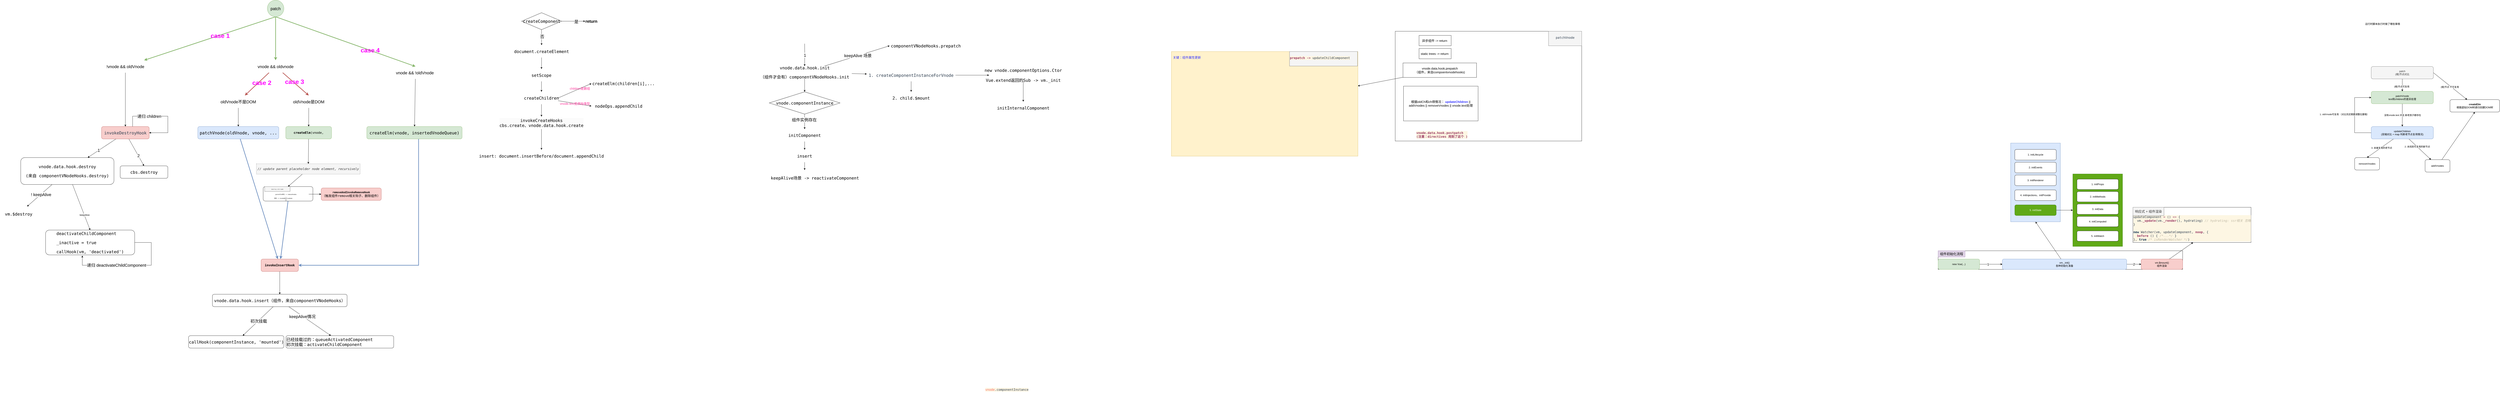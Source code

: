 <mxfile version="20.8.13" type="github">
  <diagram id="CYfjbphqx9tA-r45BFys" name="第 1 页">
    <mxGraphModel dx="8685" dy="4303" grid="1" gridSize="10" guides="1" tooltips="1" connect="1" arrows="1" fold="1" page="1" pageScale="1" pageWidth="827" pageHeight="1169" math="0" shadow="0">
      <root>
        <mxCell id="0" />
        <mxCell id="1" parent="0" />
        <mxCell id="IgrU8c0RmBnP60wYQgWF-72" value="" style="rounded=0;whiteSpace=wrap;html=1;labelBackgroundColor=none;fontSize=16;" parent="1" vertex="1">
          <mxGeometry x="1910" y="-2180" width="1180" height="90" as="geometry" />
        </mxCell>
        <mxCell id="-97AYH8ZoUTmS3safVxG-1" value="运行时脚本执行时做了哪些事情" style="text;html=1;strokeColor=none;fillColor=none;align=center;verticalAlign=middle;whiteSpace=wrap;rounded=0;" parent="1" vertex="1">
          <mxGeometry x="3920" y="-3300" width="270" height="50" as="geometry" />
        </mxCell>
        <mxCell id="nyC_OaXjF2CT9D5yMoAg-6" style="edgeStyle=orthogonalEdgeStyle;rounded=0;orthogonalLoop=1;jettySize=auto;html=1;entryX=0.5;entryY=0;entryDx=0;entryDy=0;" parent="1" source="nyC_OaXjF2CT9D5yMoAg-3" target="nyC_OaXjF2CT9D5yMoAg-4" edge="1">
          <mxGeometry relative="1" as="geometry" />
        </mxCell>
        <mxCell id="nyC_OaXjF2CT9D5yMoAg-7" value="(根)节点可复用" style="edgeLabel;html=1;align=center;verticalAlign=middle;resizable=0;points=[];" parent="nyC_OaXjF2CT9D5yMoAg-6" vertex="1" connectable="0">
          <mxGeometry x="0.233" y="-3" relative="1" as="geometry">
            <mxPoint as="offset" />
          </mxGeometry>
        </mxCell>
        <mxCell id="nyC_OaXjF2CT9D5yMoAg-13" style="rounded=0;orthogonalLoop=1;jettySize=auto;html=1;exitX=1;exitY=0.5;exitDx=0;exitDy=0;" parent="1" source="nyC_OaXjF2CT9D5yMoAg-3" target="nyC_OaXjF2CT9D5yMoAg-12" edge="1">
          <mxGeometry relative="1" as="geometry" />
        </mxCell>
        <mxCell id="nyC_OaXjF2CT9D5yMoAg-14" value="(根)节点 不可复用" style="edgeLabel;html=1;align=center;verticalAlign=middle;resizable=0;points=[];" parent="nyC_OaXjF2CT9D5yMoAg-13" vertex="1" connectable="0">
          <mxGeometry x="0.057" y="2" relative="1" as="geometry">
            <mxPoint x="-8" y="2" as="offset" />
          </mxGeometry>
        </mxCell>
        <mxCell id="nyC_OaXjF2CT9D5yMoAg-3" value="patch&lt;br&gt;(根)节点对比" style="rounded=1;whiteSpace=wrap;html=1;fillColor=#f5f5f5;fontColor=#333333;strokeColor=#666666;" parent="1" vertex="1">
          <mxGeometry x="4000" y="-3070" width="300" height="60" as="geometry" />
        </mxCell>
        <mxCell id="nyC_OaXjF2CT9D5yMoAg-10" style="edgeStyle=orthogonalEdgeStyle;rounded=0;orthogonalLoop=1;jettySize=auto;html=1;" parent="1" source="nyC_OaXjF2CT9D5yMoAg-4" target="nyC_OaXjF2CT9D5yMoAg-5" edge="1">
          <mxGeometry relative="1" as="geometry" />
        </mxCell>
        <mxCell id="nyC_OaXjF2CT9D5yMoAg-11" value="没有vnode.text 并且 新老孩子都存在" style="edgeLabel;html=1;align=center;verticalAlign=middle;resizable=0;points=[];" parent="nyC_OaXjF2CT9D5yMoAg-10" vertex="1" connectable="0">
          <mxGeometry x="-0.017" y="1" relative="1" as="geometry">
            <mxPoint y="1" as="offset" />
          </mxGeometry>
        </mxCell>
        <mxCell id="nyC_OaXjF2CT9D5yMoAg-4" value="patchVnode&lt;br&gt;text和children的差异处理" style="rounded=1;whiteSpace=wrap;html=1;fillColor=#d5e8d4;strokeColor=#82b366;" parent="1" vertex="1">
          <mxGeometry x="4000" y="-2950" width="300" height="60" as="geometry" />
        </mxCell>
        <mxCell id="nyC_OaXjF2CT9D5yMoAg-19" style="edgeStyle=orthogonalEdgeStyle;rounded=0;orthogonalLoop=1;jettySize=auto;html=1;entryX=0;entryY=0.5;entryDx=0;entryDy=0;" parent="1" source="nyC_OaXjF2CT9D5yMoAg-5" target="nyC_OaXjF2CT9D5yMoAg-4" edge="1">
          <mxGeometry relative="1" as="geometry">
            <Array as="points">
              <mxPoint x="3920" y="-2750" />
              <mxPoint x="3920" y="-2920" />
            </Array>
          </mxGeometry>
        </mxCell>
        <mxCell id="nyC_OaXjF2CT9D5yMoAg-20" value="1. oldVnode可复用 （对比完还需要调整位置哦）" style="edgeLabel;html=1;align=center;verticalAlign=middle;resizable=0;points=[];" parent="nyC_OaXjF2CT9D5yMoAg-19" vertex="1" connectable="0">
          <mxGeometry x="0.174" y="-2" relative="1" as="geometry">
            <mxPoint x="-52" y="24" as="offset" />
          </mxGeometry>
        </mxCell>
        <mxCell id="nyC_OaXjF2CT9D5yMoAg-29" style="rounded=0;orthogonalLoop=1;jettySize=auto;html=1;" parent="1" source="nyC_OaXjF2CT9D5yMoAg-5" target="nyC_OaXjF2CT9D5yMoAg-27" edge="1">
          <mxGeometry relative="1" as="geometry" />
        </mxCell>
        <mxCell id="nyC_OaXjF2CT9D5yMoAg-32" value="2. 未找到可复用的新节点" style="edgeLabel;html=1;align=center;verticalAlign=middle;resizable=0;points=[];" parent="nyC_OaXjF2CT9D5yMoAg-29" vertex="1" connectable="0">
          <mxGeometry x="-0.258" y="1" relative="1" as="geometry">
            <mxPoint as="offset" />
          </mxGeometry>
        </mxCell>
        <mxCell id="nyC_OaXjF2CT9D5yMoAg-30" style="rounded=0;orthogonalLoop=1;jettySize=auto;html=1;entryX=0.5;entryY=0;entryDx=0;entryDy=0;" parent="1" source="nyC_OaXjF2CT9D5yMoAg-5" target="nyC_OaXjF2CT9D5yMoAg-23" edge="1">
          <mxGeometry relative="1" as="geometry" />
        </mxCell>
        <mxCell id="nyC_OaXjF2CT9D5yMoAg-31" value="3. 未被复用的老节点" style="edgeLabel;html=1;align=center;verticalAlign=middle;resizable=0;points=[];" parent="nyC_OaXjF2CT9D5yMoAg-30" vertex="1" connectable="0">
          <mxGeometry x="-0.07" y="1" relative="1" as="geometry">
            <mxPoint x="1" as="offset" />
          </mxGeometry>
        </mxCell>
        <mxCell id="nyC_OaXjF2CT9D5yMoAg-5" value="updateChildren&lt;br&gt;(双端对比 + map 判断老节点复用情况)" style="rounded=1;whiteSpace=wrap;html=1;fillColor=#dae8fc;strokeColor=#6c8ebf;" parent="1" vertex="1">
          <mxGeometry x="4000" y="-2780" width="300" height="60" as="geometry" />
        </mxCell>
        <mxCell id="nyC_OaXjF2CT9D5yMoAg-12" value="&lt;b&gt;createElm&lt;/b&gt;&lt;br&gt;根据虚拟DOM树递归创建DOM树" style="rounded=1;whiteSpace=wrap;html=1;" parent="1" vertex="1">
          <mxGeometry x="4380" y="-2910" width="240" height="60" as="geometry" />
        </mxCell>
        <mxCell id="nyC_OaXjF2CT9D5yMoAg-23" value="removeVnodes" style="rounded=1;whiteSpace=wrap;html=1;" parent="1" vertex="1">
          <mxGeometry x="3920" y="-2630" width="120" height="60" as="geometry" />
        </mxCell>
        <mxCell id="nyC_OaXjF2CT9D5yMoAg-35" style="edgeStyle=none;rounded=0;orthogonalLoop=1;jettySize=auto;html=1;entryX=0.5;entryY=1;entryDx=0;entryDy=0;" parent="1" source="nyC_OaXjF2CT9D5yMoAg-27" target="nyC_OaXjF2CT9D5yMoAg-12" edge="1">
          <mxGeometry relative="1" as="geometry" />
        </mxCell>
        <mxCell id="nyC_OaXjF2CT9D5yMoAg-27" value="addVnodes" style="rounded=1;whiteSpace=wrap;html=1;" parent="1" vertex="1">
          <mxGeometry x="4260" y="-2620" width="120" height="60" as="geometry" />
        </mxCell>
        <mxCell id="IgrU8c0RmBnP60wYQgWF-32" value="" style="group;fillColor=#fff2cc;strokeColor=#d6b656;container=0;" parent="1" vertex="1" connectable="0">
          <mxGeometry x="2260" y="-2700" width="240" height="380" as="geometry" />
        </mxCell>
        <mxCell id="IgrU8c0RmBnP60wYQgWF-27" value="" style="rounded=0;whiteSpace=wrap;html=1;labelBackgroundColor=none;fontSize=16;fillColor=#dae8fc;strokeColor=#6c8ebf;" parent="1" vertex="1">
          <mxGeometry x="2260" y="-2700" width="240" height="380" as="geometry" />
        </mxCell>
        <mxCell id="IgrU8c0RmBnP60wYQgWF-4" value="1. initLifecycle" style="rounded=1;whiteSpace=wrap;html=1;" parent="1" vertex="1">
          <mxGeometry x="2280" y="-2669.412" width="200" height="51.471" as="geometry" />
        </mxCell>
        <mxCell id="IgrU8c0RmBnP60wYQgWF-5" value="2. initEvents" style="rounded=1;whiteSpace=wrap;html=1;" parent="1" vertex="1">
          <mxGeometry x="2280" y="-2607.647" width="200" height="51.471" as="geometry" />
        </mxCell>
        <mxCell id="IgrU8c0RmBnP60wYQgWF-6" value="3. initRenderer" style="rounded=1;whiteSpace=wrap;html=1;" parent="1" vertex="1">
          <mxGeometry x="2280" y="-2545.882" width="200" height="51.471" as="geometry" />
        </mxCell>
        <mxCell id="IgrU8c0RmBnP60wYQgWF-7" value="4. initInjections、initProvide" style="rounded=1;whiteSpace=wrap;html=1;" parent="1" vertex="1">
          <mxGeometry x="2280" y="-2473.824" width="200" height="51.471" as="geometry" />
        </mxCell>
        <mxCell id="IgrU8c0RmBnP60wYQgWF-8" value="5. initState" style="rounded=1;whiteSpace=wrap;html=1;fillColor=#60a917;fontColor=#ffffff;strokeColor=#2D7600;" parent="1" vertex="1">
          <mxGeometry x="2280" y="-2401.765" width="200" height="51.471" as="geometry" />
        </mxCell>
        <mxCell id="IgrU8c0RmBnP60wYQgWF-45" style="rounded=0;orthogonalLoop=1;jettySize=auto;html=1;fontSize=16;" parent="1" source="IgrU8c0RmBnP60wYQgWF-8" target="IgrU8c0RmBnP60wYQgWF-44" edge="1">
          <mxGeometry relative="1" as="geometry" />
        </mxCell>
        <mxCell id="IgrU8c0RmBnP60wYQgWF-66" style="edgeStyle=none;rounded=0;orthogonalLoop=1;jettySize=auto;html=1;entryX=0;entryY=0.5;entryDx=0;entryDy=0;fontSize=16;" parent="1" source="IgrU8c0RmBnP60wYQgWF-55" target="IgrU8c0RmBnP60wYQgWF-56" edge="1">
          <mxGeometry relative="1" as="geometry" />
        </mxCell>
        <mxCell id="IgrU8c0RmBnP60wYQgWF-69" value="1" style="edgeLabel;html=1;align=center;verticalAlign=middle;resizable=0;points=[];fontSize=16;" parent="IgrU8c0RmBnP60wYQgWF-66" vertex="1" connectable="0">
          <mxGeometry x="-0.257" y="1" relative="1" as="geometry">
            <mxPoint y="1" as="offset" />
          </mxGeometry>
        </mxCell>
        <mxCell id="IgrU8c0RmBnP60wYQgWF-55" value="new Vue(...)" style="rounded=1;whiteSpace=wrap;html=1;fillColor=#d5e8d4;strokeColor=#82b366;" parent="1" vertex="1">
          <mxGeometry x="1910" y="-2140" width="200" height="50" as="geometry" />
        </mxCell>
        <mxCell id="IgrU8c0RmBnP60wYQgWF-68" style="edgeStyle=none;rounded=0;orthogonalLoop=1;jettySize=auto;html=1;entryX=0;entryY=0.5;entryDx=0;entryDy=0;fontSize=16;" parent="1" source="IgrU8c0RmBnP60wYQgWF-56" target="IgrU8c0RmBnP60wYQgWF-67" edge="1">
          <mxGeometry relative="1" as="geometry" />
        </mxCell>
        <mxCell id="IgrU8c0RmBnP60wYQgWF-70" value="2" style="edgeLabel;html=1;align=center;verticalAlign=middle;resizable=0;points=[];fontSize=16;" parent="IgrU8c0RmBnP60wYQgWF-68" vertex="1" connectable="0">
          <mxGeometry y="1" relative="1" as="geometry">
            <mxPoint y="1" as="offset" />
          </mxGeometry>
        </mxCell>
        <mxCell id="IgrU8c0RmBnP60wYQgWF-56" value="vm._init()&lt;br&gt;各种初始化准备" style="rounded=1;whiteSpace=wrap;html=1;fillColor=#dae8fc;strokeColor=#6c8ebf;" parent="1" vertex="1">
          <mxGeometry x="2220" y="-2140" width="600" height="50" as="geometry" />
        </mxCell>
        <mxCell id="IgrU8c0RmBnP60wYQgWF-62" value="" style="group" parent="1" vertex="1" connectable="0">
          <mxGeometry x="2560" y="-2551.03" width="240" height="350" as="geometry" />
        </mxCell>
        <mxCell id="IgrU8c0RmBnP60wYQgWF-44" value="" style="rounded=0;whiteSpace=wrap;html=1;labelBackgroundColor=none;fontSize=16;fillColor=#60a917;strokeColor=#2D7600;fontColor=#ffffff;" parent="IgrU8c0RmBnP60wYQgWF-62" vertex="1">
          <mxGeometry width="240" height="350" as="geometry" />
        </mxCell>
        <mxCell id="IgrU8c0RmBnP60wYQgWF-9" value="1. initProps" style="rounded=1;whiteSpace=wrap;html=1;" parent="IgrU8c0RmBnP60wYQgWF-62" vertex="1">
          <mxGeometry x="20" y="25" width="200" height="50" as="geometry" />
        </mxCell>
        <mxCell id="IgrU8c0RmBnP60wYQgWF-10" value="2.&amp;nbsp;initMethods" style="rounded=1;whiteSpace=wrap;html=1;" parent="IgrU8c0RmBnP60wYQgWF-62" vertex="1">
          <mxGeometry x="20" y="85" width="200" height="50" as="geometry" />
        </mxCell>
        <mxCell id="IgrU8c0RmBnP60wYQgWF-11" value="3.&amp;nbsp;initData" style="rounded=1;whiteSpace=wrap;html=1;" parent="IgrU8c0RmBnP60wYQgWF-62" vertex="1">
          <mxGeometry x="20" y="145" width="200" height="50" as="geometry" />
        </mxCell>
        <mxCell id="IgrU8c0RmBnP60wYQgWF-12" value="4.&amp;nbsp;initComputed" style="rounded=1;whiteSpace=wrap;html=1;" parent="IgrU8c0RmBnP60wYQgWF-62" vertex="1">
          <mxGeometry x="20" y="205" width="200" height="50" as="geometry" />
        </mxCell>
        <mxCell id="IgrU8c0RmBnP60wYQgWF-13" value="5.&amp;nbsp;initWatch" style="rounded=1;whiteSpace=wrap;html=1;" parent="IgrU8c0RmBnP60wYQgWF-62" vertex="1">
          <mxGeometry x="20" y="275" width="200" height="50" as="geometry" />
        </mxCell>
        <mxCell id="IgrU8c0RmBnP60wYQgWF-67" value="vm.$mount()&lt;br&gt;组件渲染" style="rounded=1;whiteSpace=wrap;html=1;fillColor=#f8cecc;strokeColor=#b85450;" parent="1" vertex="1">
          <mxGeometry x="2890" y="-2140" width="200" height="50" as="geometry" />
        </mxCell>
        <mxCell id="IgrU8c0RmBnP60wYQgWF-65" style="edgeStyle=none;rounded=0;orthogonalLoop=1;jettySize=auto;html=1;entryX=0.5;entryY=1;entryDx=0;entryDy=0;fontSize=16;" parent="1" source="IgrU8c0RmBnP60wYQgWF-56" target="IgrU8c0RmBnP60wYQgWF-27" edge="1">
          <mxGeometry relative="1" as="geometry" />
        </mxCell>
        <mxCell id="IgrU8c0RmBnP60wYQgWF-73" value="组件初始化流程" style="text;html=1;strokeColor=#9673a6;fillColor=#e1d5e7;align=center;verticalAlign=middle;whiteSpace=wrap;rounded=0;fontSize=16;" parent="1" vertex="1">
          <mxGeometry x="1910" y="-2180" width="130" height="30" as="geometry" />
        </mxCell>
        <mxCell id="IgrU8c0RmBnP60wYQgWF-80" value="" style="group" parent="1" vertex="1" connectable="0">
          <mxGeometry x="2850" y="-2390" width="570" height="170" as="geometry" />
        </mxCell>
        <mxCell id="IgrU8c0RmBnP60wYQgWF-78" value="" style="rounded=0;whiteSpace=wrap;html=1;labelBackgroundColor=none;fontSize=16;" parent="IgrU8c0RmBnP60wYQgWF-80" vertex="1">
          <mxGeometry width="570" height="170" as="geometry" />
        </mxCell>
        <mxCell id="IgrU8c0RmBnP60wYQgWF-76" value="&lt;pre style=&quot;background-color:#fdf6e3;color:#2f3f50;font-family:&#39;Fira Code&#39;,monospace;font-size:11.3pt;&quot;&gt;updateComponent &lt;span style=&quot;color:#9b3a63;&quot;&gt;= &lt;/span&gt;() &lt;span style=&quot;color:#9b3a63;&quot;&gt;=&amp;gt; &lt;/span&gt;{&lt;br&gt;  vm.&lt;span style=&quot;color:#9b3a63;font-weight:bold;&quot;&gt;_update&lt;/span&gt;(vm.&lt;span style=&quot;color:#9b3a63;font-weight:bold;&quot;&gt;_render&lt;/span&gt;(), hydrating) &lt;span style=&quot;color:#beb7a2;font-style:italic;&quot;&gt;// hydrating: ssr&lt;/span&gt;&lt;span style=&quot;color:#beb7a2;font-style:italic;font-family:&#39;Menlo-Regular&#39;,monospace;&quot;&gt;相关 忽略&lt;br&gt;&lt;/span&gt;}&lt;br&gt;&lt;br&gt;&lt;span style=&quot;color:#16395a;font-weight:bold;&quot;&gt;new &lt;/span&gt;Watcher(vm, updateComponent, &lt;span style=&quot;color:#9b3a63;font-weight:bold;&quot;&gt;noop&lt;/span&gt;, {&lt;br&gt;  &lt;span style=&quot;color:#9b3a63;font-weight:bold;&quot;&gt;before &lt;/span&gt;() { &lt;span style=&quot;color:#beb7a2;font-style:italic;&quot;&gt;/*...*/ &lt;/span&gt;}&lt;br&gt;}, &lt;span style=&quot;color:#16395a;font-weight:bold;&quot;&gt;true &lt;/span&gt;&lt;span style=&quot;color:#beb7a2;font-style:italic;&quot;&gt;/* isRenderWatcher */&lt;/span&gt;)&lt;/pre&gt;" style="text;whiteSpace=wrap;html=1;fontSize=16;verticalAlign=middle;" parent="IgrU8c0RmBnP60wYQgWF-80" vertex="1">
          <mxGeometry y="39.71" width="570" height="121.76" as="geometry" />
        </mxCell>
        <mxCell id="IgrU8c0RmBnP60wYQgWF-77" value="响应式 + 组件渲染" style="rounded=0;whiteSpace=wrap;html=1;labelBackgroundColor=none;fontSize=16;fillColor=#f5f5f5;strokeColor=#666666;fontColor=#333333;" parent="IgrU8c0RmBnP60wYQgWF-80" vertex="1">
          <mxGeometry width="150" height="40" as="geometry" />
        </mxCell>
        <mxCell id="IgrU8c0RmBnP60wYQgWF-79" style="edgeStyle=none;rounded=0;orthogonalLoop=1;jettySize=auto;html=1;exitX=1;exitY=0.5;exitDx=0;exitDy=0;fontSize=16;" parent="IgrU8c0RmBnP60wYQgWF-80" source="IgrU8c0RmBnP60wYQgWF-77" target="IgrU8c0RmBnP60wYQgWF-77" edge="1">
          <mxGeometry relative="1" as="geometry" />
        </mxCell>
        <mxCell id="IgrU8c0RmBnP60wYQgWF-81" style="edgeStyle=none;rounded=0;orthogonalLoop=1;jettySize=auto;html=1;fontSize=16;entryX=0.509;entryY=1.07;entryDx=0;entryDy=0;entryPerimeter=0;" parent="1" source="IgrU8c0RmBnP60wYQgWF-67" target="IgrU8c0RmBnP60wYQgWF-76" edge="1">
          <mxGeometry relative="1" as="geometry" />
        </mxCell>
        <mxCell id="qLNd9muEBpBftxDDXbBB-7" style="rounded=0;orthogonalLoop=1;jettySize=auto;html=1;entryX=0.5;entryY=0;entryDx=0;entryDy=0;" parent="1" source="qLNd9muEBpBftxDDXbBB-2" target="qLNd9muEBpBftxDDXbBB-5" edge="1">
          <mxGeometry relative="1" as="geometry" />
        </mxCell>
        <mxCell id="qLNd9muEBpBftxDDXbBB-20" value="&lt;font style=&quot;font-size: 20px;&quot;&gt;2&lt;/font&gt;" style="edgeLabel;html=1;align=center;verticalAlign=middle;resizable=0;points=[];labelBackgroundColor=default;fontColor=default;" parent="qLNd9muEBpBftxDDXbBB-7" vertex="1" connectable="0">
          <mxGeometry x="0.218" y="1" relative="1" as="geometry">
            <mxPoint y="1" as="offset" />
          </mxGeometry>
        </mxCell>
        <mxCell id="qLNd9muEBpBftxDDXbBB-8" style="rounded=0;orthogonalLoop=1;jettySize=auto;html=1;" parent="1" source="qLNd9muEBpBftxDDXbBB-2" target="qLNd9muEBpBftxDDXbBB-6" edge="1">
          <mxGeometry relative="1" as="geometry" />
        </mxCell>
        <mxCell id="qLNd9muEBpBftxDDXbBB-21" value="&lt;font style=&quot;font-size: 20px;&quot;&gt;1&lt;/font&gt;" style="edgeLabel;html=1;align=center;verticalAlign=middle;resizable=0;points=[];labelBackgroundColor=default;fontColor=default;" parent="qLNd9muEBpBftxDDXbBB-8" vertex="1" connectable="0">
          <mxGeometry x="0.21" y="-2" relative="1" as="geometry">
            <mxPoint y="1" as="offset" />
          </mxGeometry>
        </mxCell>
        <mxCell id="qLNd9muEBpBftxDDXbBB-2" value="&lt;pre style=&quot;color: rgb(47, 63, 80); font-family: &amp;quot;Fira Code&amp;quot;, monospace; font-size: 20px;&quot;&gt;invokeDestroyHook&lt;/pre&gt;" style="rounded=1;whiteSpace=wrap;html=1;fillColor=#f8cecc;strokeColor=#b85450;fontSize=20;" parent="1" vertex="1">
          <mxGeometry x="-6953" y="-2780" width="230" height="60" as="geometry" />
        </mxCell>
        <mxCell id="qLNd9muEBpBftxDDXbBB-5" value="&lt;pre style=&quot;font-family: &amp;quot;Fira Code&amp;quot;, monospace; font-size: 20px;&quot;&gt;cbs.destroy&lt;/pre&gt;" style="rounded=1;whiteSpace=wrap;html=1;labelBackgroundColor=none;fontColor=default;fontSize=20;" parent="1" vertex="1">
          <mxGeometry x="-6863" y="-2590" width="230" height="60" as="geometry" />
        </mxCell>
        <mxCell id="qLNd9muEBpBftxDDXbBB-17" style="edgeStyle=none;rounded=0;orthogonalLoop=1;jettySize=auto;html=1;entryX=0.5;entryY=0;entryDx=0;entryDy=0;labelBackgroundColor=default;fontColor=default;" parent="1" source="qLNd9muEBpBftxDDXbBB-6" target="qLNd9muEBpBftxDDXbBB-31" edge="1">
          <mxGeometry relative="1" as="geometry">
            <mxPoint x="-6243" y="-2770.192" as="targetPoint" />
          </mxGeometry>
        </mxCell>
        <mxCell id="qLNd9muEBpBftxDDXbBB-19" value="keepAlive" style="edgeLabel;html=1;align=center;verticalAlign=middle;resizable=0;points=[];labelBackgroundColor=default;fontColor=default;" parent="qLNd9muEBpBftxDDXbBB-17" vertex="1" connectable="0">
          <mxGeometry x="0.34" y="1" relative="1" as="geometry">
            <mxPoint as="offset" />
          </mxGeometry>
        </mxCell>
        <mxCell id="Tw7vDCOJv9hkWKka9X_p-127" style="rounded=0;orthogonalLoop=1;jettySize=auto;html=1;labelBackgroundColor=default;fontSize=20;fontColor=default;" parent="1" source="qLNd9muEBpBftxDDXbBB-6" target="qLNd9muEBpBftxDDXbBB-11" edge="1">
          <mxGeometry relative="1" as="geometry" />
        </mxCell>
        <mxCell id="Tw7vDCOJv9hkWKka9X_p-138" value="!&amp;nbsp;keepAlive" style="edgeLabel;html=1;align=center;verticalAlign=middle;resizable=0;points=[];fontSize=20;fontColor=default;" parent="Tw7vDCOJv9hkWKka9X_p-127" vertex="1" connectable="0">
          <mxGeometry x="-0.1" y="1" relative="1" as="geometry">
            <mxPoint y="-1" as="offset" />
          </mxGeometry>
        </mxCell>
        <mxCell id="qLNd9muEBpBftxDDXbBB-6" value="&lt;pre style=&quot;font-family: &amp;quot;Fira Code&amp;quot;, monospace; font-size: 20px;&quot;&gt;vnode.data.hook.destroy&lt;/pre&gt;&lt;pre style=&quot;font-family: &amp;quot;Fira Code&amp;quot;, monospace; font-size: 20px;&quot;&gt;(来自 componentVNodeHooks.destroy)&lt;/pre&gt;" style="rounded=1;html=1;labelBackgroundColor=none;fontColor=default;fillColor=none;fontSize=20;whiteSpace=wrap;" parent="1" vertex="1">
          <mxGeometry x="-7343" y="-2630" width="450" height="130" as="geometry" />
        </mxCell>
        <mxCell id="qLNd9muEBpBftxDDXbBB-11" value="&lt;pre style=&quot;font-family: &amp;quot;Fira Code&amp;quot;, monospace; font-size: 20px;&quot;&gt;vm.$destroy&lt;/pre&gt;" style="text;whiteSpace=wrap;html=1;labelBackgroundColor=none;fontColor=default;fontSize=20;verticalAlign=middle;align=center;" parent="1" vertex="1">
          <mxGeometry x="-7443" y="-2394" width="180" height="72" as="geometry" />
        </mxCell>
        <mxCell id="qLNd9muEBpBftxDDXbBB-31" value="&lt;pre style=&quot;border-color: var(--border-color); text-align: left; font-family: &amp;quot;Fira Code&amp;quot;, monospace; font-size: 20px;&quot;&gt;deactivateChildComponent&lt;br style=&quot;border-color: var(--border-color); font-size: 20px;&quot;&gt;&lt;pre style=&quot;border-color: var(--border-color); font-family: &amp;quot;Fira Code&amp;quot;, monospace; font-size: 20px;&quot;&gt;_inactive = true&lt;br style=&quot;border-color: var(--border-color); font-size: 20px;&quot;&gt;&lt;pre style=&quot;border-color: var(--border-color); font-family: &amp;quot;Fira Code&amp;quot;, monospace; font-size: 20px;&quot;&gt;callHook(vm, &lt;span style=&quot;border-color: var(--border-color); font-size: 20px;&quot;&gt;&#39;deactivated&#39;&lt;/span&gt;)&lt;/pre&gt;&lt;/pre&gt;&lt;/pre&gt;" style="rounded=1;whiteSpace=wrap;html=1;labelBackgroundColor=none;fontColor=default;fontSize=20;fontStyle=0;" parent="1" vertex="1">
          <mxGeometry x="-7223" y="-2280" width="430" height="120" as="geometry" />
        </mxCell>
        <mxCell id="qLNd9muEBpBftxDDXbBB-32" style="edgeStyle=orthogonalEdgeStyle;rounded=0;orthogonalLoop=1;jettySize=auto;html=1;entryX=0.412;entryY=1.028;entryDx=0;entryDy=0;entryPerimeter=0;exitX=1;exitY=0.5;exitDx=0;exitDy=0;labelBackgroundColor=default;fontColor=default;" parent="1" source="qLNd9muEBpBftxDDXbBB-31" target="qLNd9muEBpBftxDDXbBB-31" edge="1">
          <mxGeometry relative="1" as="geometry">
            <Array as="points">
              <mxPoint x="-6713" y="-2220" />
              <mxPoint x="-6713" y="-2110" />
              <mxPoint x="-7046" y="-2110" />
            </Array>
          </mxGeometry>
        </mxCell>
        <mxCell id="qLNd9muEBpBftxDDXbBB-33" value="&lt;font style=&quot;font-size: 20px;&quot;&gt;递归&amp;nbsp;&lt;/font&gt;deactivateChildComponent" style="edgeLabel;html=1;align=center;verticalAlign=middle;resizable=0;points=[];labelBackgroundColor=default;fontColor=default;fontSize=20;" parent="qLNd9muEBpBftxDDXbBB-32" vertex="1" connectable="0">
          <mxGeometry x="0.469" y="-1" relative="1" as="geometry">
            <mxPoint x="60" as="offset" />
          </mxGeometry>
        </mxCell>
        <mxCell id="Tw7vDCOJv9hkWKka9X_p-125" style="edgeStyle=orthogonalEdgeStyle;rounded=0;orthogonalLoop=1;jettySize=auto;html=1;labelBackgroundColor=default;fontSize=20;fontColor=default;" parent="1" source="qLNd9muEBpBftxDDXbBB-36" target="qLNd9muEBpBftxDDXbBB-2" edge="1">
          <mxGeometry relative="1" as="geometry" />
        </mxCell>
        <mxCell id="qLNd9muEBpBftxDDXbBB-36" value="!vnode &amp;amp;&amp;amp; oldVnode" style="text;html=1;strokeColor=none;fillColor=none;align=center;verticalAlign=middle;whiteSpace=wrap;rounded=0;fontSize=20;" parent="1" vertex="1">
          <mxGeometry x="-6938" y="-3100" width="200" height="60" as="geometry" />
        </mxCell>
        <mxCell id="qLNd9muEBpBftxDDXbBB-49" style="rounded=0;orthogonalLoop=1;jettySize=auto;html=1;" parent="1" source="qLNd9muEBpBftxDDXbBB-37" target="qLNd9muEBpBftxDDXbBB-38" edge="1">
          <mxGeometry relative="1" as="geometry" />
        </mxCell>
        <mxCell id="qLNd9muEBpBftxDDXbBB-37" value="vnode &amp;amp;&amp;amp; !oldVnode&amp;nbsp;" style="text;html=1;strokeColor=none;fillColor=none;align=center;verticalAlign=middle;whiteSpace=wrap;rounded=0;fontSize=20;" parent="1" vertex="1">
          <mxGeometry x="-5538" y="-3070" width="200" height="60" as="geometry" />
        </mxCell>
        <mxCell id="qLNd9muEBpBftxDDXbBB-56" style="rounded=0;orthogonalLoop=1;jettySize=auto;html=1;fillColor=#dae8fc;strokeColor=#6c8ebf;strokeWidth=3;edgeStyle=orthogonalEdgeStyle;" parent="1" source="qLNd9muEBpBftxDDXbBB-38" target="qLNd9muEBpBftxDDXbBB-55" edge="1">
          <mxGeometry relative="1" as="geometry">
            <Array as="points">
              <mxPoint x="-5423" y="-2110" />
            </Array>
          </mxGeometry>
        </mxCell>
        <mxCell id="qLNd9muEBpBftxDDXbBB-38" value="&lt;pre style=&quot;font-family: &amp;quot;Fira Code&amp;quot;, monospace; font-size: 20px;&quot;&gt;&lt;pre style=&quot;font-family: &amp;quot;Fira Code&amp;quot;, monospace; font-size: 20px;&quot;&gt;createElm(&lt;span style=&quot;font-size: 20px;&quot;&gt;vnode&lt;/span&gt;, insertedVnodeQueue)&lt;/pre&gt;&lt;/pre&gt;" style="rounded=1;whiteSpace=wrap;html=1;fillColor=#d5e8d4;strokeColor=#82b366;labelBackgroundColor=none;fontColor=default;fontSize=20;" parent="1" vertex="1">
          <mxGeometry x="-5673" y="-2780" width="460" height="60" as="geometry" />
        </mxCell>
        <mxCell id="qLNd9muEBpBftxDDXbBB-47" style="rounded=0;orthogonalLoop=1;jettySize=auto;html=1;fontSize=20;fillColor=#f8cecc;strokeColor=#b85450;strokeWidth=3;" parent="1" source="qLNd9muEBpBftxDDXbBB-39" target="qLNd9muEBpBftxDDXbBB-40" edge="1">
          <mxGeometry relative="1" as="geometry" />
        </mxCell>
        <mxCell id="Tw7vDCOJv9hkWKka9X_p-176" value="case 2" style="edgeLabel;html=1;align=center;verticalAlign=middle;resizable=0;points=[];fontSize=30;fontColor=#FF00FF;fontStyle=1;labelBackgroundColor=none;" parent="qLNd9muEBpBftxDDXbBB-47" vertex="1" connectable="0">
          <mxGeometry x="-0.26" y="10" relative="1" as="geometry">
            <mxPoint x="1" as="offset" />
          </mxGeometry>
        </mxCell>
        <mxCell id="qLNd9muEBpBftxDDXbBB-48" style="rounded=0;orthogonalLoop=1;jettySize=auto;html=1;entryX=0.5;entryY=0;entryDx=0;entryDy=0;fontSize=20;fillColor=#f8cecc;strokeColor=#b85450;strokeWidth=3;" parent="1" source="qLNd9muEBpBftxDDXbBB-39" target="qLNd9muEBpBftxDDXbBB-43" edge="1">
          <mxGeometry relative="1" as="geometry" />
        </mxCell>
        <mxCell id="Tw7vDCOJv9hkWKka9X_p-177" value="case 3" style="edgeLabel;html=1;align=center;verticalAlign=middle;resizable=0;points=[];fontSize=30;fontColor=#FF00FF;fontStyle=1;labelBackgroundColor=none;" parent="qLNd9muEBpBftxDDXbBB-48" vertex="1" connectable="0">
          <mxGeometry x="-0.141" y="6" relative="1" as="geometry">
            <mxPoint x="-1" as="offset" />
          </mxGeometry>
        </mxCell>
        <mxCell id="qLNd9muEBpBftxDDXbBB-39" value="vnode &amp;amp;&amp;amp; oldvnode" style="text;html=1;strokeColor=none;fillColor=none;align=center;verticalAlign=middle;whiteSpace=wrap;rounded=0;fontSize=20;" parent="1" vertex="1">
          <mxGeometry x="-6213" y="-3100" width="200" height="60" as="geometry" />
        </mxCell>
        <mxCell id="qLNd9muEBpBftxDDXbBB-45" style="rounded=0;orthogonalLoop=1;jettySize=auto;html=1;" parent="1" source="qLNd9muEBpBftxDDXbBB-40" target="qLNd9muEBpBftxDDXbBB-42" edge="1">
          <mxGeometry relative="1" as="geometry" />
        </mxCell>
        <mxCell id="qLNd9muEBpBftxDDXbBB-40" value="oldVnode不是DOM" style="text;html=1;strokeColor=none;fillColor=none;align=center;verticalAlign=middle;whiteSpace=wrap;rounded=0;fontSize=20;" parent="1" vertex="1">
          <mxGeometry x="-6393" y="-2930" width="200" height="60" as="geometry" />
        </mxCell>
        <mxCell id="Tw7vDCOJv9hkWKka9X_p-6" style="edgeStyle=none;rounded=0;orthogonalLoop=1;jettySize=auto;html=1;fillColor=#dae8fc;strokeColor=#6c8ebf;strokeWidth=3;" parent="1" source="qLNd9muEBpBftxDDXbBB-42" target="qLNd9muEBpBftxDDXbBB-55" edge="1">
          <mxGeometry relative="1" as="geometry" />
        </mxCell>
        <mxCell id="qLNd9muEBpBftxDDXbBB-42" value="&lt;pre style=&quot;font-family: &amp;quot;Fira Code&amp;quot;, monospace; font-size: 20px;&quot;&gt;&lt;pre style=&quot;font-family: &amp;quot;Fira Code&amp;quot;, monospace;&quot;&gt;patchVnode(oldVnode, vnode, ...&lt;/pre&gt;&lt;/pre&gt;" style="rounded=1;whiteSpace=wrap;html=1;fillColor=#dae8fc;strokeColor=#6c8ebf;" parent="1" vertex="1">
          <mxGeometry x="-6488.5" y="-2780" width="391" height="60" as="geometry" />
        </mxCell>
        <mxCell id="qLNd9muEBpBftxDDXbBB-46" style="rounded=0;orthogonalLoop=1;jettySize=auto;html=1;" parent="1" source="qLNd9muEBpBftxDDXbBB-43" target="qLNd9muEBpBftxDDXbBB-44" edge="1">
          <mxGeometry relative="1" as="geometry" />
        </mxCell>
        <mxCell id="qLNd9muEBpBftxDDXbBB-43" value="oldVnode是DOM" style="text;html=1;strokeColor=none;fillColor=none;align=center;verticalAlign=middle;whiteSpace=wrap;rounded=0;fontSize=20;" parent="1" vertex="1">
          <mxGeometry x="-6053" y="-2930" width="200" height="60" as="geometry" />
        </mxCell>
        <mxCell id="qLNd9muEBpBftxDDXbBB-52" style="rounded=0;orthogonalLoop=1;jettySize=auto;html=1;" parent="1" source="qLNd9muEBpBftxDDXbBB-44" target="qLNd9muEBpBftxDDXbBB-51" edge="1">
          <mxGeometry relative="1" as="geometry" />
        </mxCell>
        <mxCell id="qLNd9muEBpBftxDDXbBB-51" value="&lt;pre style=&quot;font-family: &amp;quot;Fira Code&amp;quot;, monospace; font-size: 11.3pt;&quot;&gt;&lt;span style=&quot;font-style: italic;&quot;&gt;// update parent placeholder node element, recursively&lt;/span&gt;&lt;/pre&gt;" style="text;whiteSpace=wrap;html=1;fontColor=#333333;labelBackgroundColor=none;strokeColor=#666666;dashed=1;verticalAlign=middle;align=center;fillColor=#f5f5f5;" parent="1" vertex="1">
          <mxGeometry x="-6205.64" y="-2600" width="500.5" height="50" as="geometry" />
        </mxCell>
        <mxCell id="Tw7vDCOJv9hkWKka9X_p-113" style="edgeStyle=none;rounded=0;orthogonalLoop=1;jettySize=auto;html=1;fontSize=15;" parent="1" source="qLNd9muEBpBftxDDXbBB-55" target="Tw7vDCOJv9hkWKka9X_p-112" edge="1">
          <mxGeometry relative="1" as="geometry" />
        </mxCell>
        <mxCell id="qLNd9muEBpBftxDDXbBB-55" value="&lt;pre style=&quot;font-family: &amp;quot;Fira Code&amp;quot;, monospace; font-size: 11.3pt;&quot;&gt;&lt;span style=&quot;font-weight: bold;&quot;&gt;invokeInsertHook&lt;/span&gt;&lt;/pre&gt;" style="text;whiteSpace=wrap;html=1;fillColor=#f8cecc;strokeColor=#b85450;labelBackgroundColor=none;fontColor=default;align=center;verticalAlign=middle;rounded=1;" parent="1" vertex="1">
          <mxGeometry x="-6183" y="-2140" width="180" height="60" as="geometry" />
        </mxCell>
        <mxCell id="qLNd9muEBpBftxDDXbBB-44" value="&lt;pre style=&quot;font-family: &amp;quot;Fira Code&amp;quot;, monospace; font-size: 11.3pt;&quot;&gt;&lt;span style=&quot;font-weight: bold;&quot;&gt;createElm&lt;/span&gt;(&lt;span style=&quot;&quot;&gt;vnode&lt;/span&gt;,&lt;/pre&gt;" style="text;whiteSpace=wrap;html=1;fillColor=#d5e8d4;strokeColor=#82b366;labelBackgroundColor=none;fontColor=default;align=center;verticalAlign=middle;rounded=1;" parent="1" vertex="1">
          <mxGeometry x="-6064" y="-2780" width="221" height="60" as="geometry" />
        </mxCell>
        <mxCell id="Tw7vDCOJv9hkWKka9X_p-2" style="rounded=0;orthogonalLoop=1;jettySize=auto;html=1;fillColor=#d5e8d4;strokeColor=#82b366;strokeWidth=3;" parent="1" target="qLNd9muEBpBftxDDXbBB-36" edge="1">
          <mxGeometry relative="1" as="geometry">
            <mxPoint x="-6113" y="-3310" as="sourcePoint" />
          </mxGeometry>
        </mxCell>
        <mxCell id="Tw7vDCOJv9hkWKka9X_p-175" value="case 1" style="edgeLabel;html=1;align=center;verticalAlign=middle;resizable=0;points=[];fontSize=30;fontColor=#FF00FF;fontStyle=1;labelBackgroundColor=none;" parent="Tw7vDCOJv9hkWKka9X_p-2" vertex="1" connectable="0">
          <mxGeometry x="-0.153" y="2" relative="1" as="geometry">
            <mxPoint as="offset" />
          </mxGeometry>
        </mxCell>
        <mxCell id="Tw7vDCOJv9hkWKka9X_p-123" style="rounded=0;orthogonalLoop=1;jettySize=auto;html=1;fontSize=20;fontColor=#3333FF;fillColor=#d5e8d4;strokeColor=#82b366;strokeWidth=3;" parent="1" source="Tw7vDCOJv9hkWKka9X_p-1" target="qLNd9muEBpBftxDDXbBB-39" edge="1">
          <mxGeometry relative="1" as="geometry" />
        </mxCell>
        <mxCell id="Tw7vDCOJv9hkWKka9X_p-135" style="rounded=0;orthogonalLoop=1;jettySize=auto;html=1;entryX=0.5;entryY=0;entryDx=0;entryDy=0;labelBackgroundColor=default;fontSize=20;fontColor=default;exitX=0.5;exitY=1;exitDx=0;exitDy=0;fillColor=#d5e8d4;strokeColor=#82b366;strokeWidth=3;" parent="1" source="Tw7vDCOJv9hkWKka9X_p-1" target="qLNd9muEBpBftxDDXbBB-37" edge="1">
          <mxGeometry relative="1" as="geometry" />
        </mxCell>
        <mxCell id="Tw7vDCOJv9hkWKka9X_p-178" value="case 4" style="edgeLabel;html=1;align=center;verticalAlign=middle;resizable=0;points=[];fontSize=30;fontColor=#FF00FF;fontStyle=1;labelBackgroundColor=none;" parent="Tw7vDCOJv9hkWKka9X_p-135" vertex="1" connectable="0">
          <mxGeometry x="0.352" y="2" relative="1" as="geometry">
            <mxPoint x="-1" as="offset" />
          </mxGeometry>
        </mxCell>
        <mxCell id="Tw7vDCOJv9hkWKka9X_p-1" value="patch" style="ellipse;whiteSpace=wrap;html=1;aspect=fixed;fontSize=20;fillColor=#d5e8d4;strokeColor=#82b366;" parent="1" vertex="1">
          <mxGeometry x="-6153" y="-3390" width="80" height="80" as="geometry" />
        </mxCell>
        <mxCell id="Tw7vDCOJv9hkWKka9X_p-45" value="&lt;pre style=&quot;background-color:#fdf6e3;color:#2f3f50;font-family:&#39;Fira Code&#39;,monospace;font-size:11.3pt;&quot;&gt;&lt;span style=&quot;color:#f76c5e;&quot;&gt;vnode&lt;/span&gt;.componentInstance&lt;/pre&gt;" style="text;whiteSpace=wrap;html=1;" parent="1" vertex="1">
          <mxGeometry x="-2690" y="-1540" width="240" height="70" as="geometry" />
        </mxCell>
        <mxCell id="Tw7vDCOJv9hkWKka9X_p-18" value="1" style="edgeStyle=orthogonalEdgeStyle;rounded=0;orthogonalLoop=1;jettySize=auto;html=1;fontSize=20;" parent="1" target="Tw7vDCOJv9hkWKka9X_p-17" edge="1">
          <mxGeometry relative="1" as="geometry">
            <mxPoint x="-3560" y="-3180" as="sourcePoint" />
          </mxGeometry>
        </mxCell>
        <mxCell id="Tw7vDCOJv9hkWKka9X_p-61" style="edgeStyle=orthogonalEdgeStyle;rounded=0;orthogonalLoop=1;jettySize=auto;html=1;fontSize=20;" parent="1" source="Tw7vDCOJv9hkWKka9X_p-52" target="Tw7vDCOJv9hkWKka9X_p-54" edge="1">
          <mxGeometry relative="1" as="geometry">
            <mxPoint x="-3565" y="-2630" as="targetPoint" />
          </mxGeometry>
        </mxCell>
        <mxCell id="Tw7vDCOJv9hkWKka9X_p-62" value="组件实例存在" style="edgeLabel;html=1;align=center;verticalAlign=middle;resizable=0;points=[];fontSize=20;" parent="Tw7vDCOJv9hkWKka9X_p-61" vertex="1" connectable="0">
          <mxGeometry x="-0.272" y="-2" relative="1" as="geometry">
            <mxPoint as="offset" />
          </mxGeometry>
        </mxCell>
        <mxCell id="Tw7vDCOJv9hkWKka9X_p-52" value="&lt;pre style=&quot;border-color: var(--border-color); text-align: left; font-family: &amp;quot;Fira Code&amp;quot;, monospace; font-size: 20px;&quot;&gt;vnode.componentInstance&lt;/pre&gt;" style="rhombus;whiteSpace=wrap;html=1;labelBackgroundColor=none;fontColor=default;fontSize=20;" parent="1" vertex="1">
          <mxGeometry x="-3730.5" y="-2947.65" width="341" height="107.65" as="geometry" />
        </mxCell>
        <mxCell id="Tw7vDCOJv9hkWKka9X_p-100" value="&lt;pre style=&quot;font-family: &amp;quot;Fira Code&amp;quot;, monospace; font-size: 20px;&quot;&gt;&lt;span style=&quot;font-size: 20px;&quot;&gt;initInternalComponent&lt;/span&gt;&lt;/pre&gt;" style="text;whiteSpace=wrap;html=1;labelBackgroundColor=none;fontColor=default;align=center;verticalAlign=middle;fontStyle=0;fontSize=20;" parent="1" vertex="1">
          <mxGeometry x="-2660" y="-2900" width="310" height="60" as="geometry" />
        </mxCell>
        <mxCell id="Tw7vDCOJv9hkWKka9X_p-104" value="" style="rounded=0;whiteSpace=wrap;html=1;" parent="1" vertex="1">
          <mxGeometry x="-710" y="-3240" width="900" height="530" as="geometry" />
        </mxCell>
        <mxCell id="Tw7vDCOJv9hkWKka9X_p-105" value="&lt;meta charset=&quot;utf-8&quot;&gt;&lt;pre style=&quot;border-color: var(--border-color); color: rgb(47, 63, 80); font-size: 11.3pt; font-style: normal; font-variant-ligatures: normal; font-variant-caps: normal; font-weight: 400; letter-spacing: normal; orphans: 2; text-indent: 0px; text-transform: none; widows: 2; word-spacing: 0px; -webkit-text-stroke-width: 0px; text-decoration-thickness: initial; text-decoration-style: initial; text-decoration-color: initial; font-family: &amp;quot;Fira Code&amp;quot;, monospace;&quot;&gt;patchVnode&lt;/pre&gt;" style="text;whiteSpace=wrap;html=1;fillColor=#f5f5f5;fontColor=#333333;strokeColor=#666666;align=center;" parent="1" vertex="1">
          <mxGeometry x="30" y="-3240" width="160" height="70" as="geometry" />
        </mxCell>
        <mxCell id="Tw7vDCOJv9hkWKka9X_p-106" value="异步组件 -&amp;gt; return&amp;nbsp;" style="rounded=0;whiteSpace=wrap;html=1;fontSize=15;" parent="1" vertex="1">
          <mxGeometry x="-595" y="-3220" width="155" height="50" as="geometry" />
        </mxCell>
        <mxCell id="Tw7vDCOJv9hkWKka9X_p-107" value="static&amp;nbsp;trees -&amp;gt; return&amp;nbsp;" style="rounded=0;whiteSpace=wrap;html=1;fontSize=15;" parent="1" vertex="1">
          <mxGeometry x="-595" y="-3157" width="155" height="50" as="geometry" />
        </mxCell>
        <mxCell id="Tw7vDCOJv9hkWKka9X_p-110" style="edgeStyle=none;rounded=0;orthogonalLoop=1;jettySize=auto;html=1;fontSize=15;" parent="1" source="Tw7vDCOJv9hkWKka9X_p-108" target="Tw7vDCOJv9hkWKka9X_p-109" edge="1">
          <mxGeometry relative="1" as="geometry" />
        </mxCell>
        <mxCell id="Tw7vDCOJv9hkWKka9X_p-108" value="vnode.data.hook.prepatch&lt;br&gt;（组件，来自compoentvnodehooks)" style="rounded=0;whiteSpace=wrap;html=1;fontSize=15;" parent="1" vertex="1">
          <mxGeometry x="-672.5" y="-3087" width="355" height="70" as="geometry" />
        </mxCell>
        <mxCell id="Tw7vDCOJv9hkWKka9X_p-109" value="&lt;pre style=&quot;background-color:#fdf6e3;color:#2f3f50;font-family:&#39;Fira Code&#39;,monospace;font-size:11.3pt;&quot;&gt;&lt;br&gt;&lt;/pre&gt;" style="rounded=0;whiteSpace=wrap;html=1;fontSize=15;fillColor=#fff2cc;strokeColor=#d6b656;" parent="1" vertex="1">
          <mxGeometry x="-1790" y="-3142" width="900" height="505" as="geometry" />
        </mxCell>
        <mxCell id="Tw7vDCOJv9hkWKka9X_p-111" value="&lt;pre style=&quot;background-color:#fdf6e3;color:#2f3f50;font-family:&#39;Fira Code&#39;,monospace;font-size:11.3pt;&quot;&gt;&lt;span style=&quot;color:#9b3a63;font-weight:bold;&quot;&gt;prepatch -&amp;gt; &lt;/span&gt;updateChildComponent&lt;/pre&gt;" style="text;whiteSpace=wrap;html=1;fontSize=15;fillColor=#f5f5f5;fontColor=#333333;strokeColor=#666666;" parent="1" vertex="1">
          <mxGeometry x="-1220" y="-3142" width="328" height="70" as="geometry" />
        </mxCell>
        <mxCell id="Tw7vDCOJv9hkWKka9X_p-115" style="edgeStyle=none;rounded=0;orthogonalLoop=1;jettySize=auto;html=1;fontSize=15;" parent="1" source="Tw7vDCOJv9hkWKka9X_p-112" target="Tw7vDCOJv9hkWKka9X_p-114" edge="1">
          <mxGeometry relative="1" as="geometry" />
        </mxCell>
        <mxCell id="Tw7vDCOJv9hkWKka9X_p-116" value="初次挂载" style="edgeLabel;html=1;align=center;verticalAlign=middle;resizable=0;points=[];fontSize=20;" parent="Tw7vDCOJv9hkWKka9X_p-115" vertex="1" connectable="0">
          <mxGeometry x="-0.024" y="1" relative="1" as="geometry">
            <mxPoint as="offset" />
          </mxGeometry>
        </mxCell>
        <mxCell id="Tw7vDCOJv9hkWKka9X_p-118" style="edgeStyle=none;rounded=0;orthogonalLoop=1;jettySize=auto;html=1;fontSize=15;" parent="1" source="Tw7vDCOJv9hkWKka9X_p-112" target="Tw7vDCOJv9hkWKka9X_p-117" edge="1">
          <mxGeometry relative="1" as="geometry" />
        </mxCell>
        <mxCell id="Tw7vDCOJv9hkWKka9X_p-119" value="keepAlive情况" style="edgeLabel;html=1;align=center;verticalAlign=middle;resizable=0;points=[];fontSize=20;" parent="Tw7vDCOJv9hkWKka9X_p-118" vertex="1" connectable="0">
          <mxGeometry x="-0.346" y="-1" relative="1" as="geometry">
            <mxPoint as="offset" />
          </mxGeometry>
        </mxCell>
        <mxCell id="Tw7vDCOJv9hkWKka9X_p-112" value="&lt;pre style=&quot;font-family: &amp;quot;Fira Code&amp;quot;, monospace; font-size: 20px;&quot;&gt;vnode.data.hook.&lt;span style=&quot;font-size: 20px;&quot;&gt;insert（组件，来自componentVNodeHooks）&lt;/span&gt;&lt;/pre&gt;" style="text;whiteSpace=wrap;html=1;fontSize=20;labelBackgroundColor=none;fontColor=default;fontStyle=0;align=center;verticalAlign=middle;strokeColor=default;rounded=1;" parent="1" vertex="1">
          <mxGeometry x="-6418" y="-1970" width="650" height="60" as="geometry" />
        </mxCell>
        <mxCell id="Tw7vDCOJv9hkWKka9X_p-114" value="&lt;pre style=&quot;font-family: &amp;quot;Fira Code&amp;quot;, monospace; font-size: 20px;&quot;&gt;&lt;pre style=&quot;font-family: &amp;quot;Fira Code&amp;quot;, monospace; font-size: 20px;&quot;&gt;callHook(componentInstance, &lt;span style=&quot;font-size: 20px;&quot;&gt;&#39;mounted&#39;&lt;/span&gt;)&lt;/pre&gt;&lt;/pre&gt;" style="text;whiteSpace=wrap;html=1;fontSize=20;labelBackgroundColor=none;fontColor=default;verticalAlign=middle;strokeColor=default;rounded=1;" parent="1" vertex="1">
          <mxGeometry x="-6533" y="-1770" width="460" height="60" as="geometry" />
        </mxCell>
        <mxCell id="Tw7vDCOJv9hkWKka9X_p-117" value="&lt;pre style=&quot;font-family: &amp;quot;Fira Code&amp;quot;, monospace; font-size: 20px;&quot;&gt;&lt;pre style=&quot;font-family: &amp;quot;Fira Code&amp;quot;, monospace; font-size: 20px;&quot;&gt;&lt;div style=&quot;&quot;&gt;&lt;span style=&quot;background-color: initial; white-space: normal;&quot;&gt;已经挂载过的：queueActivatedComponent&lt;/span&gt;&lt;/div&gt;初次挂载：activateChildComponent&lt;/pre&gt;&lt;/pre&gt;" style="text;whiteSpace=wrap;html=1;fontSize=20;labelBackgroundColor=none;fontColor=default;align=left;verticalAlign=middle;strokeColor=default;rounded=1;" parent="1" vertex="1">
          <mxGeometry x="-6063" y="-1770" width="520" height="60" as="geometry" />
        </mxCell>
        <mxCell id="Tw7vDCOJv9hkWKka9X_p-120" value="根据oldCh和ch得情况： &lt;b&gt;&lt;font color=&quot;#3333ff&quot;&gt;updateChildren&lt;/font&gt;&lt;/b&gt; || addVnodes || removeVnodes || vnode.text处理" style="rounded=0;whiteSpace=wrap;html=1;fontSize=15;" parent="1" vertex="1">
          <mxGeometry x="-670" y="-2975" width="360" height="168" as="geometry" />
        </mxCell>
        <mxCell id="Tw7vDCOJv9hkWKka9X_p-121" value="&lt;pre style=&quot;background-color:#fdf6e3;color:#2f3f50;font-family:&#39;Fira Code&#39;,monospace;font-size:11.3pt;&quot;&gt;&lt;span style=&quot;color:#9b3a63;font-weight:bold;&quot;&gt;vnode.data.hook.postpatch&lt;br/&gt;(注意：directives 用到了这个 )&lt;/span&gt;&lt;/pre&gt;" style="text;whiteSpace=wrap;html=1;fontSize=15;" parent="1" vertex="1">
          <mxGeometry x="-610" y="-2780" width="260" height="53" as="geometry" />
        </mxCell>
        <mxCell id="Tw7vDCOJv9hkWKka9X_p-122" value="关键：组件属性更新" style="text;html=1;strokeColor=none;fillColor=none;align=center;verticalAlign=middle;whiteSpace=wrap;rounded=0;fontSize=15;fontColor=#3333FF;" parent="1" vertex="1">
          <mxGeometry x="-1790" y="-3142" width="150" height="55" as="geometry" />
        </mxCell>
        <mxCell id="Tw7vDCOJv9hkWKka9X_p-126" value="递归 children" style="edgeStyle=orthogonalEdgeStyle;rounded=0;orthogonalLoop=1;jettySize=auto;html=1;entryX=1;entryY=0.5;entryDx=0;entryDy=0;labelBackgroundColor=default;fontSize=20;fontColor=default;" parent="1" source="qLNd9muEBpBftxDDXbBB-2" target="qLNd9muEBpBftxDDXbBB-2" edge="1">
          <mxGeometry x="-0.333" relative="1" as="geometry">
            <Array as="points">
              <mxPoint x="-6803" y="-2830" />
              <mxPoint x="-6633" y="-2830" />
              <mxPoint x="-6633" y="-2750" />
            </Array>
            <mxPoint as="offset" />
          </mxGeometry>
        </mxCell>
        <mxCell id="qLNd9muEBpBftxDDXbBB-63" value="&lt;pre style=&quot;font-family: &amp;quot;Fira Code&amp;quot;, monospace; font-size: 11.3pt;&quot;&gt;&lt;br&gt;&lt;/pre&gt;" style="text;whiteSpace=wrap;html=1;labelBackgroundColor=none;fontColor=default;verticalAlign=middle;align=center;fontStyle=0" parent="1" vertex="1">
          <mxGeometry x="-5831.79" y="-2455.6" width="158.79" height="30" as="geometry" />
        </mxCell>
        <mxCell id="Tw7vDCOJv9hkWKka9X_p-134" style="edgeStyle=none;rounded=0;orthogonalLoop=1;jettySize=auto;html=1;labelBackgroundColor=default;fontSize=20;fontColor=default;fillColor=#dae8fc;strokeColor=#6c8ebf;strokeWidth=3;exitX=0.5;exitY=1;exitDx=0;exitDy=0;" parent="1" source="Tw7vDCOJv9hkWKka9X_p-144" target="qLNd9muEBpBftxDDXbBB-55" edge="1">
          <mxGeometry relative="1" as="geometry">
            <mxPoint x="-6012.219" y="-2416.08" as="sourcePoint" />
          </mxGeometry>
        </mxCell>
        <mxCell id="Tw7vDCOJv9hkWKka9X_p-132" style="edgeStyle=none;rounded=0;orthogonalLoop=1;jettySize=auto;html=1;labelBackgroundColor=default;fontSize=20;fontColor=default;entryX=0.5;entryY=0;entryDx=0;entryDy=0;" parent="1" source="qLNd9muEBpBftxDDXbBB-51" target="Tw7vDCOJv9hkWKka9X_p-144" edge="1">
          <mxGeometry relative="1" as="geometry">
            <mxPoint x="-5913.002" y="-2500" as="targetPoint" />
          </mxGeometry>
        </mxCell>
        <mxCell id="Tw7vDCOJv9hkWKka9X_p-144" value="&lt;pre style=&quot;border-color: var(--border-color);&quot;&gt;&lt;font face=&quot;Fira Code, monospace&quot;&gt;&lt;br&gt;&lt;/font&gt;&lt;font face=&quot;Fira Code, monospace&quot;&gt;&lt;br&gt;&lt;/font&gt;&lt;font face=&quot;Fira Code, monospace&quot;&gt;&lt;span style=&quot;font-size: 11.3pt;&quot;&gt;&lt;br&gt;&lt;/span&gt;&lt;/font&gt;&lt;/pre&gt;" style="rounded=1;whiteSpace=wrap;html=1;labelBackgroundColor=none;strokeColor=default;fontSize=6;fontColor=default;fillColor=none;align=left;" parent="1" vertex="1">
          <mxGeometry x="-6173" y="-2490" width="240" height="70" as="geometry" />
        </mxCell>
        <mxCell id="Tw7vDCOJv9hkWKka9X_p-146" style="edgeStyle=none;rounded=0;orthogonalLoop=1;jettySize=auto;html=1;entryX=0.5;entryY=0;entryDx=0;entryDy=0;labelBackgroundColor=default;strokeWidth=1;fontSize=6;fontColor=default;" parent="1" source="Tw7vDCOJv9hkWKka9X_p-144" target="Tw7vDCOJv9hkWKka9X_p-144" edge="1">
          <mxGeometry relative="1" as="geometry" />
        </mxCell>
        <mxCell id="Tw7vDCOJv9hkWKka9X_p-147" value="&lt;pre style=&quot;border-color: var(--border-color); text-align: left;&quot;&gt;&lt;font style=&quot;border-color: var(--border-color);&quot; face=&quot;Fira Code, monospace&quot;&gt;destroy old node&lt;/font&gt;&lt;/pre&gt;" style="text;html=1;strokeColor=#666666;fillColor=#f5f5f5;align=center;verticalAlign=middle;whiteSpace=wrap;rounded=0;fontSize=6;fontColor=#333333;" parent="1" vertex="1">
          <mxGeometry x="-6165.9" y="-2490" width="122.9" height="23.58" as="geometry" />
        </mxCell>
        <mxCell id="Tw7vDCOJv9hkWKka9X_p-173" style="edgeStyle=orthogonalEdgeStyle;rounded=0;orthogonalLoop=1;jettySize=auto;html=1;labelBackgroundColor=default;strokeWidth=1;fontSize=6;fontColor=default;entryX=0;entryY=0.5;entryDx=0;entryDy=0;" parent="1" source="Tw7vDCOJv9hkWKka9X_p-168" target="Tw7vDCOJv9hkWKka9X_p-174" edge="1">
          <mxGeometry relative="1" as="geometry">
            <mxPoint x="-5853" y="-2453.21" as="targetPoint" />
          </mxGeometry>
        </mxCell>
        <mxCell id="Tw7vDCOJv9hkWKka9X_p-168" value="&lt;meta charset=&quot;utf-8&quot;&gt;&lt;pre style=&quot;border-color: var(--border-color); color: rgb(0, 0, 0); font-size: 6px; font-style: normal; font-variant-ligatures: normal; font-variant-caps: normal; font-weight: 400; letter-spacing: normal; orphans: 2; text-indent: 0px; text-transform: none; widows: 2; word-spacing: 0px; -webkit-text-stroke-width: 0px; background-color: rgb(251, 251, 251); text-decoration-thickness: initial; text-decoration-style: initial; text-decoration-color: initial;&quot;&gt;&lt;font style=&quot;border-color: var(--border-color);&quot; face=&quot;Fira Code, monospace&quot;&gt;parentElm存在 -&amp;gt; removeVnodes&lt;/font&gt;&lt;/pre&gt;" style="text;whiteSpace=wrap;html=1;fontSize=6;fontColor=default;verticalAlign=middle;align=center;" parent="1" vertex="1">
          <mxGeometry x="-6173" y="-2466.42" width="220" height="26.42" as="geometry" />
        </mxCell>
        <mxCell id="Tw7vDCOJv9hkWKka9X_p-172" value="" style="edgeStyle=orthogonalEdgeStyle;rounded=0;orthogonalLoop=1;jettySize=auto;html=1;labelBackgroundColor=default;strokeWidth=1;fontSize=6;fontColor=default;endArrow=none;" parent="1" source="Tw7vDCOJv9hkWKka9X_p-168" target="Tw7vDCOJv9hkWKka9X_p-169" edge="1">
          <mxGeometry relative="1" as="geometry">
            <mxPoint x="-6063" y="-2440" as="sourcePoint" />
            <mxPoint x="-5893" y="-2466" as="targetPoint" />
          </mxGeometry>
        </mxCell>
        <mxCell id="Tw7vDCOJv9hkWKka9X_p-169" value="&lt;meta charset=&quot;utf-8&quot;&gt;&lt;pre style=&quot;border-color: var(--border-color); color: rgb(0, 0, 0); font-size: 6px; font-style: normal; font-variant-ligatures: normal; font-variant-caps: normal; font-weight: 400; letter-spacing: normal; orphans: 2; text-indent: 0px; text-transform: none; widows: 2; word-spacing: 0px; -webkit-text-stroke-width: 0px; background-color: rgb(251, 251, 251); text-decoration-thickness: initial; text-decoration-style: initial; text-decoration-color: initial;&quot;&gt;&lt;font style=&quot;border-color: var(--border-color);&quot; face=&quot;Fira Code, monospace&quot;&gt;否则 -&amp;gt; invokeDestroyHook&lt;/font&gt;&lt;/pre&gt;" style="text;whiteSpace=wrap;html=1;fontSize=6;fontColor=default;align=center;verticalAlign=middle;" parent="1" vertex="1">
          <mxGeometry x="-6165.9" y="-2449.3" width="180" height="30" as="geometry" />
        </mxCell>
        <mxCell id="Tw7vDCOJv9hkWKka9X_p-174" value="&lt;pre style=&quot;&quot;&gt;&lt;font face=&quot;Fira Code, monospace&quot;&gt;&lt;b&gt;removeAndInvokeRemoveHook&lt;br/&gt;&lt;/b&gt;&lt;span style=&quot;font-size: 15.067px;&quot;&gt;（触发组件remove相关钩子、删除组件）&lt;/span&gt;&lt;/font&gt;&lt;/pre&gt;" style="text;whiteSpace=wrap;html=1;fillColor=#f8cecc;strokeColor=#b85450;labelBackgroundColor=none;fontColor=default;align=center;verticalAlign=middle;rounded=1;" parent="1" vertex="1">
          <mxGeometry x="-5893" y="-2483.21" width="290" height="60" as="geometry" />
        </mxCell>
        <mxCell id="Tw7vDCOJv9hkWKka9X_p-12" value="&lt;pre style=&quot;border-color: var(--border-color); text-align: left; font-family: &amp;quot;Fira Code&amp;quot;, monospace; font-size: 20px;&quot;&gt;createComponent&lt;/pre&gt;" style="rhombus;whiteSpace=wrap;html=1;labelBackgroundColor=none;fontColor=default;fontSize=20;" parent="1" vertex="1">
          <mxGeometry x="-4925.5" y="-3329.65" width="192" height="82" as="geometry" />
        </mxCell>
        <mxCell id="Tw7vDCOJv9hkWKka9X_p-68" style="edgeStyle=orthogonalEdgeStyle;rounded=0;orthogonalLoop=1;jettySize=auto;html=1;" parent="1" source="Tw7vDCOJv9hkWKka9X_p-12" target="4bwGVamTZCCQDD6INmVC-1" edge="1">
          <mxGeometry relative="1" as="geometry">
            <mxPoint x="-4639" y="-3267.65" as="targetPoint" />
          </mxGeometry>
        </mxCell>
        <mxCell id="Tw7vDCOJv9hkWKka9X_p-69" value="是" style="edgeLabel;html=1;align=center;verticalAlign=middle;resizable=0;points=[];fontSize=20;" parent="Tw7vDCOJv9hkWKka9X_p-68" vertex="1" connectable="0">
          <mxGeometry x="0.244" relative="1" as="geometry">
            <mxPoint y="1" as="offset" />
          </mxGeometry>
        </mxCell>
        <mxCell id="Tw7vDCOJv9hkWKka9X_p-73" style="edgeStyle=orthogonalEdgeStyle;rounded=0;orthogonalLoop=1;jettySize=auto;html=1;" parent="1" source="Tw7vDCOJv9hkWKka9X_p-12" target="4bwGVamTZCCQDD6INmVC-4" edge="1">
          <mxGeometry relative="1" as="geometry">
            <mxPoint x="-4857" y="-3126.95" as="targetPoint" />
          </mxGeometry>
        </mxCell>
        <mxCell id="4bwGVamTZCCQDD6INmVC-15" value="否" style="edgeLabel;html=1;align=center;verticalAlign=middle;resizable=0;points=[];fontSize=20;fontColor=default;" vertex="1" connectable="0" parent="Tw7vDCOJv9hkWKka9X_p-73">
          <mxGeometry x="-0.131" y="2" relative="1" as="geometry">
            <mxPoint as="offset" />
          </mxGeometry>
        </mxCell>
        <mxCell id="4bwGVamTZCCQDD6INmVC-12" style="edgeStyle=none;rounded=0;orthogonalLoop=1;jettySize=auto;html=1;labelBackgroundColor=none;fontSize=20;fontColor=default;" edge="1" parent="1" source="Tw7vDCOJv9hkWKka9X_p-76" target="4bwGVamTZCCQDD6INmVC-11">
          <mxGeometry relative="1" as="geometry" />
        </mxCell>
        <mxCell id="Tw7vDCOJv9hkWKka9X_p-76" value="&lt;meta charset=&quot;utf-8&quot; style=&quot;font-size: 20px;&quot;&gt;&lt;pre style=&quot;border-color: var(--border-color); font-style: normal; font-variant-ligatures: normal; font-variant-caps: normal; letter-spacing: normal; orphans: 2; text-indent: 0px; text-transform: none; widows: 2; word-spacing: 0px; -webkit-text-stroke-width: 0px; text-decoration-thickness: initial; text-decoration-style: initial; text-decoration-color: initial; font-family: &amp;quot;Fira Code&amp;quot;, monospace; font-size: 20px;&quot;&gt;&lt;span style=&quot;border-color: var(--border-color); font-size: 20px;&quot;&gt;createChildren&lt;/span&gt;&lt;/pre&gt;" style="text;whiteSpace=wrap;html=1;labelBackgroundColor=none;fontColor=default;fontSize=20;fontStyle=0;align=center;verticalAlign=middle;" parent="1" vertex="1">
          <mxGeometry x="-4910" y="-2947.65" width="160" height="60" as="geometry" />
        </mxCell>
        <mxCell id="Tw7vDCOJv9hkWKka9X_p-78" value="&lt;pre style=&quot;font-family: &amp;quot;Fira Code&amp;quot;, monospace; font-size: 20px;&quot;&gt;&lt;span style=&quot;font-size: 20px;&quot;&gt;insert: document.insertBefore/document.appendChild&lt;/span&gt;&lt;/pre&gt;" style="text;whiteSpace=wrap;html=1;labelBackgroundColor=none;fontColor=default;fontSize=20;fontStyle=0;align=center;verticalAlign=middle;" parent="1" vertex="1">
          <mxGeometry x="-5140" y="-2667.65" width="620" height="60" as="geometry" />
        </mxCell>
        <mxCell id="Tw7vDCOJv9hkWKka9X_p-81" value="&lt;pre style=&quot;border-color: var(--border-color); font-style: normal; font-variant-ligatures: normal; font-variant-caps: normal; letter-spacing: normal; orphans: 2; text-indent: 0px; text-transform: none; widows: 2; word-spacing: 0px; -webkit-text-stroke-width: 0px; text-decoration-thickness: initial; text-decoration-style: initial; text-decoration-color: initial; font-family: &amp;quot;Fira Code&amp;quot;, monospace; font-size: 20px;&quot;&gt;&lt;pre style=&quot;font-family: &amp;quot;Fira Code&amp;quot;, monospace; font-size: 20px;&quot;&gt;createElm(&lt;span style=&quot;font-size: 20px;&quot;&gt;children&lt;/span&gt;&lt;span style=&quot;font-size: 20px;&quot;&gt;[&lt;/span&gt;i&lt;span style=&quot;font-size: 20px;&quot;&gt;]&lt;/span&gt;,...&lt;/pre&gt;&lt;/pre&gt;" style="text;whiteSpace=wrap;html=1;labelBackgroundColor=none;fontColor=default;fontSize=20;fontStyle=0;align=center;verticalAlign=middle;" parent="1" vertex="1">
          <mxGeometry x="-4589" y="-3017.65" width="310" height="60" as="geometry" />
        </mxCell>
        <mxCell id="Tw7vDCOJv9hkWKka9X_p-82" style="rounded=0;orthogonalLoop=1;jettySize=auto;html=1;labelBackgroundColor=none;fontColor=default;fontSize=20;fontStyle=0;exitX=1;exitY=0.5;exitDx=0;exitDy=0;entryX=0;entryY=0.5;entryDx=0;entryDy=0;" parent="1" source="Tw7vDCOJv9hkWKka9X_p-76" target="Tw7vDCOJv9hkWKka9X_p-81" edge="1">
          <mxGeometry relative="1" as="geometry">
            <mxPoint x="-4589" y="-2897.65" as="sourcePoint" />
          </mxGeometry>
        </mxCell>
        <mxCell id="Tw7vDCOJv9hkWKka9X_p-85" value="children是数组" style="edgeLabel;html=1;align=center;verticalAlign=middle;resizable=0;points=[];labelBackgroundColor=none;fontColor=#FF3399;fontSize=15;fontStyle=0" parent="Tw7vDCOJv9hkWKka9X_p-82" vertex="1" connectable="0">
          <mxGeometry x="0.302" y="1" relative="1" as="geometry">
            <mxPoint as="offset" />
          </mxGeometry>
        </mxCell>
        <mxCell id="Tw7vDCOJv9hkWKka9X_p-83" value="&lt;pre style=&quot;font-family: &amp;quot;Fira Code&amp;quot;, monospace; font-size: 20px;&quot;&gt;&lt;pre style=&quot;font-family: &amp;quot;Fira Code&amp;quot;, monospace; font-size: 20px;&quot;&gt;nodeOps.appendChild&lt;/pre&gt;&lt;/pre&gt;" style="text;whiteSpace=wrap;html=1;labelBackgroundColor=none;fontColor=default;fontSize=20;fontStyle=0;verticalAlign=middle;align=center;" parent="1" vertex="1">
          <mxGeometry x="-4589" y="-2908.68" width="263" height="60" as="geometry" />
        </mxCell>
        <mxCell id="Tw7vDCOJv9hkWKka9X_p-84" style="rounded=0;orthogonalLoop=1;jettySize=auto;html=1;labelBackgroundColor=none;fontColor=default;fontSize=20;fontStyle=0;entryX=0;entryY=0.5;entryDx=0;entryDy=0;" parent="1" source="Tw7vDCOJv9hkWKka9X_p-76" target="Tw7vDCOJv9hkWKka9X_p-83" edge="1">
          <mxGeometry relative="1" as="geometry" />
        </mxCell>
        <mxCell id="Tw7vDCOJv9hkWKka9X_p-86" value="vnode.text是原始类型" style="edgeLabel;html=1;align=center;verticalAlign=middle;resizable=0;points=[];labelBackgroundColor=none;fontColor=#FF3399;fontSize=15;fontStyle=0" parent="Tw7vDCOJv9hkWKka9X_p-84" vertex="1" connectable="0">
          <mxGeometry x="0.005" relative="1" as="geometry">
            <mxPoint as="offset" />
          </mxGeometry>
        </mxCell>
        <mxCell id="4bwGVamTZCCQDD6INmVC-7" style="edgeStyle=orthogonalEdgeStyle;rounded=0;orthogonalLoop=1;jettySize=auto;html=1;labelBackgroundColor=none;fontSize=20;fontColor=default;" edge="1" parent="1" source="Tw7vDCOJv9hkWKka9X_p-90" target="Tw7vDCOJv9hkWKka9X_p-76">
          <mxGeometry relative="1" as="geometry" />
        </mxCell>
        <mxCell id="Tw7vDCOJv9hkWKka9X_p-90" value="&lt;pre style=&quot;font-family: &amp;quot;Fira Code&amp;quot;, monospace; font-size: 20px;&quot;&gt;&lt;span style=&quot;font-size: 20px;&quot;&gt;setScope&lt;/span&gt;&lt;/pre&gt;" style="text;whiteSpace=wrap;html=1;labelBackgroundColor=none;fontColor=default;fontSize=20;fontStyle=0;align=center;verticalAlign=middle;" parent="1" vertex="1">
          <mxGeometry x="-4885" y="-3057.94" width="110" height="60" as="geometry" />
        </mxCell>
        <mxCell id="4bwGVamTZCCQDD6INmVC-1" value="return" style="text;html=1;strokeColor=none;fillColor=none;align=center;verticalAlign=middle;whiteSpace=wrap;rounded=0;fontSize=20;fontStyle=1" vertex="1" parent="1">
          <mxGeometry x="-4619" y="-3303.65" width="60" height="30" as="geometry" />
        </mxCell>
        <mxCell id="4bwGVamTZCCQDD6INmVC-5" style="edgeStyle=orthogonalEdgeStyle;rounded=0;orthogonalLoop=1;jettySize=auto;html=1;labelBackgroundColor=none;fontSize=20;fontColor=default;" edge="1" parent="1" source="4bwGVamTZCCQDD6INmVC-4" target="Tw7vDCOJv9hkWKka9X_p-90">
          <mxGeometry relative="1" as="geometry" />
        </mxCell>
        <mxCell id="4bwGVamTZCCQDD6INmVC-4" value="&lt;meta charset=&quot;utf-8&quot; style=&quot;font-size: 20px;&quot;&gt;&lt;pre style=&quot;border-color: var(--border-color); font-style: normal; font-variant-ligatures: normal; font-variant-caps: normal; letter-spacing: normal; orphans: 2; text-indent: 0px; text-transform: none; widows: 2; word-spacing: 0px; -webkit-text-stroke-width: 0px; text-decoration-thickness: initial; text-decoration-style: initial; text-decoration-color: initial; font-family: &amp;quot;Fira Code&amp;quot;, monospace; font-size: 20px;&quot;&gt;&lt;span style=&quot;border-color: var(--border-color); font-size: 20px;&quot;&gt;document.createElement&lt;/span&gt;&lt;/pre&gt;" style="text;whiteSpace=wrap;html=1;fontSize=20;fontColor=default;labelBackgroundColor=none;fontStyle=0;align=center;verticalAlign=middle;" vertex="1" parent="1">
          <mxGeometry x="-4970" y="-3173.25" width="281" height="60" as="geometry" />
        </mxCell>
        <mxCell id="4bwGVamTZCCQDD6INmVC-13" style="edgeStyle=none;rounded=0;orthogonalLoop=1;jettySize=auto;html=1;labelBackgroundColor=none;fontSize=20;fontColor=default;" edge="1" parent="1" source="4bwGVamTZCCQDD6INmVC-11" target="Tw7vDCOJv9hkWKka9X_p-78">
          <mxGeometry relative="1" as="geometry" />
        </mxCell>
        <mxCell id="4bwGVamTZCCQDD6INmVC-11" value="&lt;meta charset=&quot;utf-8&quot;&gt;&lt;pre style=&quot;border-color: var(--border-color); color: rgb(0, 0, 0); font-size: 20px; font-style: normal; font-variant-ligatures: normal; font-variant-caps: normal; font-weight: 400; letter-spacing: normal; orphans: 2; text-indent: 0px; text-transform: none; widows: 2; word-spacing: 0px; -webkit-text-stroke-width: 0px; background-color: rgb(251, 251, 251); text-decoration-thickness: initial; text-decoration-style: initial; text-decoration-color: initial; font-family: &amp;quot;Fira Code&amp;quot;, monospace;&quot;&gt;&lt;span style=&quot;border-color: var(--border-color); font-size: 20px;&quot;&gt;invokeCreateHooks&lt;br style=&quot;border-color: var(--border-color); font-size: 20px;&quot;&gt;cbs.create、vnode.data.hook.create&lt;/span&gt;&lt;/pre&gt;" style="text;whiteSpace=wrap;html=1;fontSize=20;fontColor=default;align=center;verticalAlign=middle;" vertex="1" parent="1">
          <mxGeometry x="-5050" y="-2827.65" width="440" height="60" as="geometry" />
        </mxCell>
        <mxCell id="4bwGVamTZCCQDD6INmVC-18" style="edgeStyle=none;rounded=0;orthogonalLoop=1;jettySize=auto;html=1;labelBackgroundColor=none;fontSize=20;fontColor=default;" edge="1" parent="1" source="Tw7vDCOJv9hkWKka9X_p-17" target="Tw7vDCOJv9hkWKka9X_p-40">
          <mxGeometry relative="1" as="geometry" />
        </mxCell>
        <mxCell id="4bwGVamTZCCQDD6INmVC-21" style="edgeStyle=none;rounded=0;orthogonalLoop=1;jettySize=auto;html=1;labelBackgroundColor=none;fontSize=20;fontColor=default;" edge="1" parent="1" source="Tw7vDCOJv9hkWKka9X_p-17" target="Tw7vDCOJv9hkWKka9X_p-52">
          <mxGeometry relative="1" as="geometry" />
        </mxCell>
        <mxCell id="Tw7vDCOJv9hkWKka9X_p-17" value="&lt;pre style=&quot;border-color: var(--border-color); font-style: normal; font-variant-ligatures: normal; font-variant-caps: normal; font-weight: 400; letter-spacing: normal; orphans: 2; text-indent: 0px; text-transform: none; widows: 2; word-spacing: 0px; -webkit-text-stroke-width: 0px; text-decoration-thickness: initial; text-decoration-style: initial; text-decoration-color: initial; font-family: &amp;quot;Fira Code&amp;quot;, monospace; font-size: 20px;&quot;&gt;vnode.data.hook.init&lt;br style=&quot;font-size: 20px;&quot;&gt;&lt;pre style=&quot;font-family: &amp;quot;Fira Code&amp;quot;, monospace; font-size: 20px;&quot;&gt;（组件才会有）componentVNodeHooks.init&lt;/pre&gt;&lt;/pre&gt;" style="text;whiteSpace=wrap;html=1;labelBackgroundColor=none;fontColor=default;verticalAlign=middle;align=center;fontSize=20;" parent="1" vertex="1">
          <mxGeometry x="-3787.5" y="-3072" width="455" height="60" as="geometry" />
        </mxCell>
        <mxCell id="Tw7vDCOJv9hkWKka9X_p-27" value="&lt;pre style=&quot;font-family: &amp;quot;Fira Code&amp;quot;, monospace; font-size: 20px;&quot;&gt;componentVNodeHooks.prepatch&lt;/pre&gt;" style="rounded=0;whiteSpace=wrap;html=1;labelBackgroundColor=none;fontColor=default;strokeColor=none;fillColor=none;fontSize=20;" parent="1" vertex="1">
          <mxGeometry x="-3150" y="-3200" width="350" height="60" as="geometry" />
        </mxCell>
        <mxCell id="Tw7vDCOJv9hkWKka9X_p-28" style="rounded=0;orthogonalLoop=1;jettySize=auto;html=1;labelBackgroundColor=none;fontColor=default;entryX=0;entryY=0.5;entryDx=0;entryDy=0;fontSize=20;" parent="1" source="Tw7vDCOJv9hkWKka9X_p-17" target="Tw7vDCOJv9hkWKka9X_p-27" edge="1">
          <mxGeometry relative="1" as="geometry" />
        </mxCell>
        <mxCell id="4bwGVamTZCCQDD6INmVC-16" value="keepAlive 场景" style="edgeLabel;html=1;align=center;verticalAlign=middle;resizable=0;points=[];fontSize=20;fontColor=default;" vertex="1" connectable="0" parent="Tw7vDCOJv9hkWKka9X_p-28">
          <mxGeometry x="0.029" y="1" relative="1" as="geometry">
            <mxPoint as="offset" />
          </mxGeometry>
        </mxCell>
        <mxCell id="4bwGVamTZCCQDD6INmVC-24" style="edgeStyle=none;rounded=0;orthogonalLoop=1;jettySize=auto;html=1;labelBackgroundColor=none;fontSize=20;fontColor=default;" edge="1" parent="1" source="Tw7vDCOJv9hkWKka9X_p-34" target="Tw7vDCOJv9hkWKka9X_p-100">
          <mxGeometry relative="1" as="geometry" />
        </mxCell>
        <mxCell id="Tw7vDCOJv9hkWKka9X_p-34" value="&lt;pre style=&quot;font-family: &amp;quot;Fira Code&amp;quot;, monospace; font-size: 20px;&quot;&gt;&lt;span style=&quot;font-size: 20px;&quot;&gt;new &lt;/span&gt;&lt;span style=&quot;font-size: 20px;&quot;&gt;vnode&lt;/span&gt;.componentOptions.Ctor&lt;br style=&quot;font-size: 20px;&quot;&gt;&lt;br style=&quot;font-size: 20px;&quot;&gt;Vue.extend返回的Sub -&amp;gt; vm._init&lt;/pre&gt;" style="text;whiteSpace=wrap;html=1;labelBackgroundColor=none;fontColor=default;align=center;verticalAlign=middle;fontStyle=0;fontSize=20;" parent="1" vertex="1">
          <mxGeometry x="-2670" y="-3057.94" width="330" height="60" as="geometry" />
        </mxCell>
        <mxCell id="4bwGVamTZCCQDD6INmVC-19" style="edgeStyle=none;rounded=0;orthogonalLoop=1;jettySize=auto;html=1;labelBackgroundColor=none;fontSize=20;fontColor=default;" edge="1" parent="1" source="Tw7vDCOJv9hkWKka9X_p-40" target="Tw7vDCOJv9hkWKka9X_p-41">
          <mxGeometry relative="1" as="geometry" />
        </mxCell>
        <mxCell id="4bwGVamTZCCQDD6INmVC-20" style="edgeStyle=none;rounded=0;orthogonalLoop=1;jettySize=auto;html=1;entryX=0;entryY=0.5;entryDx=0;entryDy=0;labelBackgroundColor=none;fontSize=20;fontColor=default;" edge="1" parent="1" source="Tw7vDCOJv9hkWKka9X_p-40" target="Tw7vDCOJv9hkWKka9X_p-34">
          <mxGeometry relative="1" as="geometry" />
        </mxCell>
        <mxCell id="Tw7vDCOJv9hkWKka9X_p-40" value="&lt;pre style=&quot;border-color: var(--border-color); text-align: left; color: rgb(47, 63, 80); font-size: 20px; font-family: &amp;quot;Fira Code&amp;quot;, monospace;&quot;&gt;1. createComponentInstanceForVnode&lt;br style=&quot;font-size: 20px;&quot;&gt;&lt;/pre&gt;" style="rounded=0;whiteSpace=wrap;html=1;container=0;fillColor=none;strokeColor=none;labelBackgroundColor=none;fontSize=20;" parent="1" vertex="1">
          <mxGeometry x="-3260" y="-3057.94" width="428" height="60" as="geometry" />
        </mxCell>
        <mxCell id="Tw7vDCOJv9hkWKka9X_p-41" value="&lt;pre style=&quot;border-color: var(--border-color); text-align: left; font-family: &amp;quot;Fira Code&amp;quot;, monospace; font-size: 20px;&quot;&gt;2. child.$mount&lt;/pre&gt;" style="rounded=0;whiteSpace=wrap;html=1;container=0;fillColor=none;strokeColor=none;labelBackgroundColor=none;fontColor=default;fontSize=20;" parent="1" vertex="1">
          <mxGeometry x="-3136" y="-2947.65" width="180" height="60" as="geometry" />
        </mxCell>
        <mxCell id="4bwGVamTZCCQDD6INmVC-22" style="edgeStyle=none;rounded=0;orthogonalLoop=1;jettySize=auto;html=1;labelBackgroundColor=none;fontSize=20;fontColor=default;" edge="1" parent="1" source="Tw7vDCOJv9hkWKka9X_p-54" target="Tw7vDCOJv9hkWKka9X_p-56">
          <mxGeometry relative="1" as="geometry" />
        </mxCell>
        <mxCell id="Tw7vDCOJv9hkWKka9X_p-54" value="&lt;pre style=&quot;font-family: &amp;quot;Fira Code&amp;quot;, monospace; font-size: 20px;&quot;&gt;&lt;span style=&quot;font-size: 20px;&quot;&gt;initComponent&lt;/span&gt;&lt;/pre&gt;" style="text;whiteSpace=wrap;html=1;fillColor=none;strokeColor=none;labelBackgroundColor=none;fontColor=default;fontStyle=0;align=center;verticalAlign=middle;fontSize=20;" parent="1" vertex="1">
          <mxGeometry x="-3635" y="-2767.65" width="150" height="60" as="geometry" />
        </mxCell>
        <mxCell id="4bwGVamTZCCQDD6INmVC-23" style="edgeStyle=none;rounded=0;orthogonalLoop=1;jettySize=auto;html=1;labelBackgroundColor=none;fontSize=20;fontColor=default;" edge="1" parent="1" source="Tw7vDCOJv9hkWKka9X_p-56" target="Tw7vDCOJv9hkWKka9X_p-57">
          <mxGeometry relative="1" as="geometry" />
        </mxCell>
        <mxCell id="Tw7vDCOJv9hkWKka9X_p-56" value="&lt;pre style=&quot;font-family: &amp;quot;Fira Code&amp;quot;, monospace; font-size: 20px;&quot;&gt;&lt;span style=&quot;font-size: 20px;&quot;&gt;insert&lt;/span&gt;&lt;/pre&gt;" style="text;whiteSpace=wrap;html=1;labelBackgroundColor=none;align=center;verticalAlign=middle;fontStyle=0;fontColor=default;fontSize=20;" parent="1" vertex="1">
          <mxGeometry x="-3605" y="-2667.65" width="90" height="60" as="geometry" />
        </mxCell>
        <mxCell id="Tw7vDCOJv9hkWKka9X_p-57" value="&lt;pre style=&quot;font-family: &amp;quot;Fira Code&amp;quot;, monospace; font-size: 20px;&quot;&gt;&lt;span style=&quot;font-size: 20px;&quot;&gt;keepAlive场景 -&amp;gt; reactivateComponent&lt;/span&gt;&lt;/pre&gt;" style="text;whiteSpace=wrap;html=1;labelBackgroundColor=none;fontColor=default;fontStyle=0;fontSize=20;" parent="1" vertex="1">
          <mxGeometry x="-3725" y="-2570" width="330" height="61" as="geometry" />
        </mxCell>
      </root>
    </mxGraphModel>
  </diagram>
</mxfile>
